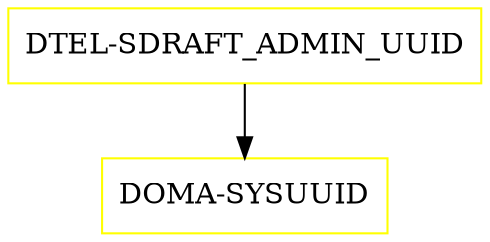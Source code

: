 digraph G {
  "DTEL-SDRAFT_ADMIN_UUID" [shape=box,color=yellow];
  "DOMA-SYSUUID" [shape=box,color=yellow,URL="./DOMA_SYSUUID.html"];
  "DTEL-SDRAFT_ADMIN_UUID" -> "DOMA-SYSUUID";
}
